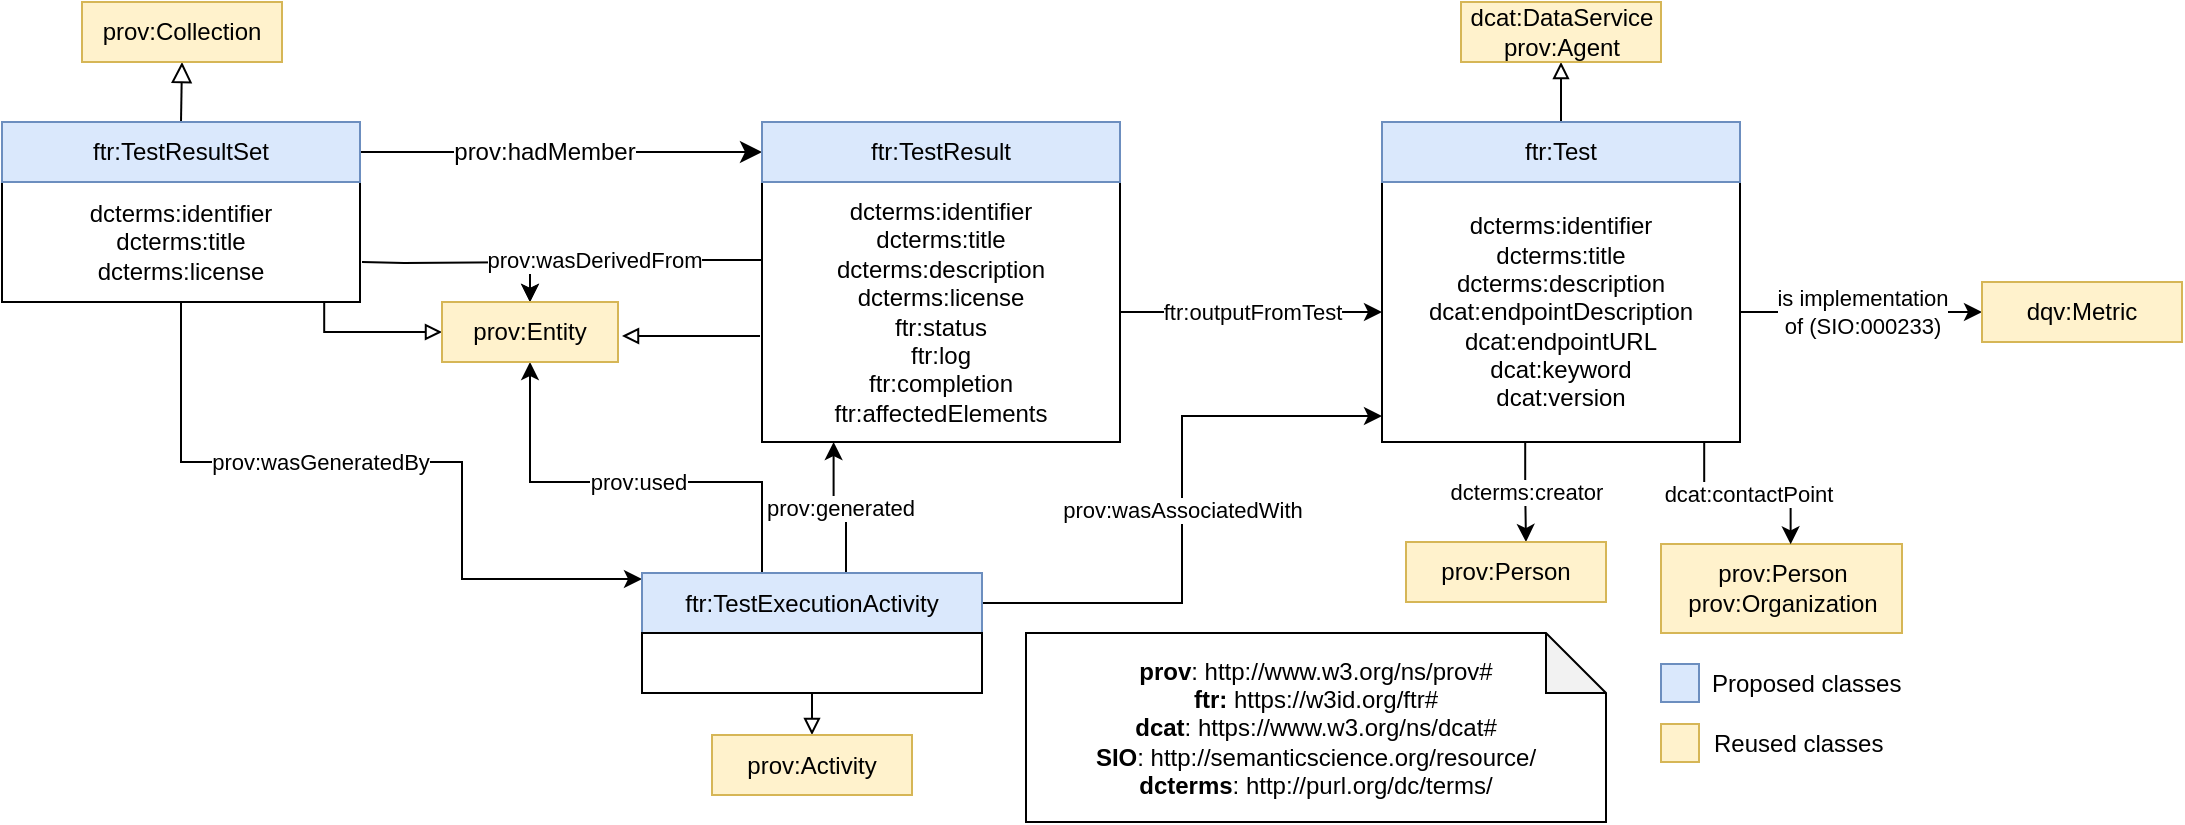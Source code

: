 <mxfile version="24.7.4">
  <diagram name="Page-1" id="vlnbumIxQ-X_5d-MInLh">
    <mxGraphModel dx="1235" dy="641" grid="1" gridSize="10" guides="1" tooltips="1" connect="1" arrows="1" fold="1" page="1" pageScale="1" pageWidth="850" pageHeight="1100" math="0" shadow="0">
      <root>
        <mxCell id="0" />
        <mxCell id="1" parent="0" />
        <mxCell id="vI-MFLkhHtfMaqCm2XP_-1" value="" style="endArrow=block;html=1;fontColor=#000099;exitX=0.5;exitY=0;exitDx=0;exitDy=0;endFill=0;entryX=0.5;entryY=1;entryDx=0;entryDy=0;endSize=8;arcSize=0;rounded=0;" parent="1" source="vI-MFLkhHtfMaqCm2XP_-10" target="vI-MFLkhHtfMaqCm2XP_-2" edge="1">
          <mxGeometry width="50" height="50" relative="1" as="geometry">
            <mxPoint x="-45" y="160" as="sourcePoint" />
            <mxPoint x="113.0" y="160" as="targetPoint" />
          </mxGeometry>
        </mxCell>
        <mxCell id="vI-MFLkhHtfMaqCm2XP_-2" value="prov:Collection" style="rounded=0;whiteSpace=wrap;html=1;snapToPoint=1;points=[[0.1,0],[0.2,0],[0.3,0],[0.4,0],[0.5,0],[0.6,0],[0.7,0],[0.8,0],[0.9,0],[0,0.1],[0,0.3],[0,0.5],[0,0.7],[0,0.9],[0.1,1],[0.2,1],[0.3,1],[0.4,1],[0.5,1],[0.6,1],[0.7,1],[0.8,1],[0.9,1],[1,0.1],[1,0.3],[1,0.5],[1,0.7],[1,0.9]];fillColor=#fff2cc;strokeColor=#d6b656;" parent="1" vertex="1">
          <mxGeometry x="180" y="140" width="100" height="30" as="geometry" />
        </mxCell>
        <mxCell id="vI-MFLkhHtfMaqCm2XP_-6" value="" style="endArrow=classic;html=1;exitX=1;exitY=0.5;exitDx=0;exitDy=0;entryX=0;entryY=0.5;entryDx=0;entryDy=0;endSize=8;arcSize=0;rounded=0;" parent="1" source="vI-MFLkhHtfMaqCm2XP_-10" target="vI-MFLkhHtfMaqCm2XP_-12" edge="1">
          <mxGeometry width="50" height="50" relative="1" as="geometry">
            <mxPoint x="210" y="308.33" as="sourcePoint" />
            <mxPoint x="422.0" y="308.33" as="targetPoint" />
          </mxGeometry>
        </mxCell>
        <mxCell id="vI-MFLkhHtfMaqCm2XP_-7" value="prov:hadMember" style="text;html=1;align=center;verticalAlign=middle;resizable=0;points=[];labelBackgroundColor=#ffffff;" parent="vI-MFLkhHtfMaqCm2XP_-6" vertex="1" connectable="0">
          <mxGeometry x="-0.127" relative="1" as="geometry">
            <mxPoint x="4.17" as="offset" />
          </mxGeometry>
        </mxCell>
        <mxCell id="vI-MFLkhHtfMaqCm2XP_-8" value="&lt;div&gt;&lt;b&gt;prov&lt;/b&gt;: http://www.w3.org/ns/prov#&lt;/div&gt;&lt;div&gt;&lt;b&gt;ftr:&lt;/b&gt; https://w3id.org/ftr#&lt;br&gt;&lt;b&gt;dcat&lt;/b&gt;: https://www.w3.org/ns/dcat#&lt;/div&gt;&lt;div&gt;&lt;b&gt;SIO&lt;/b&gt;: http://semanticscience.org/resource/&lt;br&gt;&lt;/div&gt;&lt;b&gt;dcterms&lt;/b&gt;: http://purl.org/dc/terms/" style="shape=note;whiteSpace=wrap;html=1;backgroundOutline=1;darkOpacity=0.05;" parent="1" vertex="1">
          <mxGeometry x="652" y="455.5" width="290" height="94.5" as="geometry" />
        </mxCell>
        <mxCell id="vI-MFLkhHtfMaqCm2XP_-19" value="prov:wasGeneratedBy" style="edgeStyle=orthogonalEdgeStyle;rounded=0;orthogonalLoop=1;jettySize=auto;html=1;exitX=0.5;exitY=1;exitDx=0;exitDy=0;entryX=0;entryY=0.1;entryDx=0;entryDy=0;" parent="1" source="vI-MFLkhHtfMaqCm2XP_-9" target="vI-MFLkhHtfMaqCm2XP_-18" edge="1">
          <mxGeometry x="-0.195" relative="1" as="geometry">
            <Array as="points">
              <mxPoint x="230" y="370" />
              <mxPoint x="370" y="370" />
              <mxPoint x="370" y="429" />
            </Array>
            <mxPoint x="1" as="offset" />
          </mxGeometry>
        </mxCell>
        <mxCell id="66F9Ok_NJKWJVduE16Qd-2" style="edgeStyle=orthogonalEdgeStyle;rounded=0;orthogonalLoop=1;jettySize=auto;html=1;entryX=0.5;entryY=0;entryDx=0;entryDy=0;" parent="1" target="vI-MFLkhHtfMaqCm2XP_-21" edge="1">
          <mxGeometry relative="1" as="geometry">
            <mxPoint x="320" y="270" as="sourcePoint" />
          </mxGeometry>
        </mxCell>
        <mxCell id="INFbx4mpfSpNGzioxswU-1" style="edgeStyle=orthogonalEdgeStyle;rounded=0;orthogonalLoop=1;jettySize=auto;html=1;exitX=0.9;exitY=1;exitDx=0;exitDy=0;entryX=0;entryY=0.5;entryDx=0;entryDy=0;endArrow=block;endFill=0;" parent="1" source="vI-MFLkhHtfMaqCm2XP_-9" target="vI-MFLkhHtfMaqCm2XP_-21" edge="1">
          <mxGeometry relative="1" as="geometry">
            <Array as="points">
              <mxPoint x="301" y="305" />
            </Array>
          </mxGeometry>
        </mxCell>
        <mxCell id="vI-MFLkhHtfMaqCm2XP_-9" value="dcterms:identifier&lt;br&gt;dcterms:title&lt;br&gt;dcterms:license" style="rounded=0;whiteSpace=wrap;html=1;snapToPoint=1;points=[[0.1,0],[0.2,0],[0.3,0],[0.4,0],[0.5,0],[0.6,0],[0.7,0],[0.8,0],[0.9,0],[0,0.1],[0,0.3],[0,0.5],[0,0.7],[0,0.9],[0.1,1],[0.2,1],[0.3,1],[0.4,1],[0.5,1],[0.6,1],[0.7,1],[0.8,1],[0.9,1],[1,0.1],[1,0.3],[1,0.5],[1,0.7],[1,0.9]];" parent="1" vertex="1">
          <mxGeometry x="140" y="230" width="179" height="60" as="geometry" />
        </mxCell>
        <mxCell id="vI-MFLkhHtfMaqCm2XP_-10" value="ftr:TestResultSet" style="rounded=0;whiteSpace=wrap;html=1;snapToPoint=1;points=[[0.1,0],[0.2,0],[0.3,0],[0.4,0],[0.5,0],[0.6,0],[0.7,0],[0.8,0],[0.9,0],[0,0.1],[0,0.3],[0,0.5],[0,0.7],[0,0.9],[0.1,1],[0.2,1],[0.3,1],[0.4,1],[0.5,1],[0.6,1],[0.7,1],[0.8,1],[0.9,1],[1,0.1],[1,0.3],[1,0.5],[1,0.7],[1,0.9]];fillColor=#dae8fc;strokeColor=#6c8ebf;" parent="1" vertex="1">
          <mxGeometry x="140" y="200.0" width="179" height="30" as="geometry" />
        </mxCell>
        <mxCell id="vI-MFLkhHtfMaqCm2XP_-23" value="prov:wasDerivedFrom" style="edgeStyle=orthogonalEdgeStyle;rounded=0;orthogonalLoop=1;jettySize=auto;html=1;exitX=0;exitY=0.3;exitDx=0;exitDy=0;entryX=0.5;entryY=0;entryDx=0;entryDy=0;" parent="1" source="vI-MFLkhHtfMaqCm2XP_-11" target="vI-MFLkhHtfMaqCm2XP_-21" edge="1">
          <mxGeometry x="0.233" relative="1" as="geometry">
            <mxPoint as="offset" />
          </mxGeometry>
        </mxCell>
        <mxCell id="66F9Ok_NJKWJVduE16Qd-5" style="edgeStyle=orthogonalEdgeStyle;rounded=0;orthogonalLoop=1;jettySize=auto;html=1;endArrow=block;endFill=0;" parent="1" edge="1">
          <mxGeometry relative="1" as="geometry">
            <mxPoint x="450" y="307" as="targetPoint" />
            <mxPoint x="519" y="307" as="sourcePoint" />
          </mxGeometry>
        </mxCell>
        <mxCell id="kvDZJOBvOlEZREq1dZEr-3" value="ftr:outputFromTest" style="edgeStyle=orthogonalEdgeStyle;rounded=0;orthogonalLoop=1;jettySize=auto;html=1;exitX=1;exitY=0.5;exitDx=0;exitDy=0;entryX=0;entryY=0.5;entryDx=0;entryDy=0;" parent="1" source="vI-MFLkhHtfMaqCm2XP_-11" target="kvDZJOBvOlEZREq1dZEr-1" edge="1">
          <mxGeometry relative="1" as="geometry" />
        </mxCell>
        <mxCell id="vI-MFLkhHtfMaqCm2XP_-11" value="dcterms:identifier&lt;br&gt;&lt;div&gt;dcterms:title&lt;br&gt;&lt;/div&gt;&lt;div&gt;dcterms:description&lt;/div&gt;&lt;div&gt;dcterms:license&lt;br&gt;&lt;/div&gt;ftr:status&lt;br&gt;ftr:log&lt;br&gt;ftr:completion&lt;br&gt;ftr:affectedElements" style="rounded=0;whiteSpace=wrap;html=1;snapToPoint=1;points=[[0.1,0],[0.2,0],[0.3,0],[0.4,0],[0.5,0],[0.6,0],[0.7,0],[0.8,0],[0.9,0],[0,0.1],[0,0.3],[0,0.5],[0,0.7],[0,0.9],[0.1,1],[0.2,1],[0.3,1],[0.4,1],[0.5,1],[0.6,1],[0.7,1],[0.8,1],[0.9,1],[1,0.1],[1,0.3],[1,0.5],[1,0.7],[1,0.9]];" parent="1" vertex="1">
          <mxGeometry x="520" y="230" width="179" height="130" as="geometry" />
        </mxCell>
        <mxCell id="vI-MFLkhHtfMaqCm2XP_-12" value="ftr:TestResult" style="rounded=0;whiteSpace=wrap;html=1;snapToPoint=1;points=[[0.1,0],[0.2,0],[0.3,0],[0.4,0],[0.5,0],[0.6,0],[0.7,0],[0.8,0],[0.9,0],[0,0.1],[0,0.3],[0,0.5],[0,0.7],[0,0.9],[0.1,1],[0.2,1],[0.3,1],[0.4,1],[0.5,1],[0.6,1],[0.7,1],[0.8,1],[0.9,1],[1,0.1],[1,0.3],[1,0.5],[1,0.7],[1,0.9]];fillColor=#dae8fc;strokeColor=#6c8ebf;" parent="1" vertex="1">
          <mxGeometry x="520" y="200.0" width="179" height="30" as="geometry" />
        </mxCell>
        <mxCell id="vI-MFLkhHtfMaqCm2XP_-22" value="prov:used" style="edgeStyle=orthogonalEdgeStyle;rounded=0;orthogonalLoop=1;jettySize=auto;html=1;" parent="1" target="vI-MFLkhHtfMaqCm2XP_-21" edge="1">
          <mxGeometry relative="1" as="geometry">
            <mxPoint x="520" y="420" as="sourcePoint" />
            <Array as="points">
              <mxPoint x="520" y="426" />
              <mxPoint x="520" y="380" />
              <mxPoint x="404" y="380" />
            </Array>
          </mxGeometry>
        </mxCell>
        <mxCell id="vI-MFLkhHtfMaqCm2XP_-25" style="edgeStyle=orthogonalEdgeStyle;rounded=0;orthogonalLoop=1;jettySize=auto;html=1;exitX=0.5;exitY=1;exitDx=0;exitDy=0;entryX=0.5;entryY=0;entryDx=0;entryDy=0;endArrow=block;endFill=0;" parent="1" source="vI-MFLkhHtfMaqCm2XP_-18" target="vI-MFLkhHtfMaqCm2XP_-24" edge="1">
          <mxGeometry relative="1" as="geometry" />
        </mxCell>
        <mxCell id="FSPFRzTR0VH7bheQd4Bt-5" value="prov:generated" style="edgeStyle=orthogonalEdgeStyle;rounded=0;orthogonalLoop=1;jettySize=auto;html=1;exitX=0.6;exitY=0;exitDx=0;exitDy=0;entryX=0.2;entryY=1;entryDx=0;entryDy=0;" edge="1" parent="1" source="vI-MFLkhHtfMaqCm2XP_-18" target="vI-MFLkhHtfMaqCm2XP_-11">
          <mxGeometry relative="1" as="geometry" />
        </mxCell>
        <mxCell id="FSPFRzTR0VH7bheQd4Bt-9" value="prov:wasAssociatedWith" style="edgeStyle=orthogonalEdgeStyle;rounded=0;orthogonalLoop=1;jettySize=auto;html=1;exitX=1;exitY=0.5;exitDx=0;exitDy=0;entryX=0;entryY=0.9;entryDx=0;entryDy=0;" edge="1" parent="1" source="vI-MFLkhHtfMaqCm2XP_-18" target="kvDZJOBvOlEZREq1dZEr-1">
          <mxGeometry relative="1" as="geometry" />
        </mxCell>
        <mxCell id="vI-MFLkhHtfMaqCm2XP_-18" value="ftr:TestExecutionActivity" style="rounded=0;whiteSpace=wrap;html=1;snapToPoint=1;points=[[0.1,0],[0.2,0],[0.3,0],[0.4,0],[0.5,0],[0.6,0],[0.7,0],[0.8,0],[0.9,0],[0,0.1],[0,0.3],[0,0.5],[0,0.7],[0,0.9],[0.1,1],[0.2,1],[0.3,1],[0.4,1],[0.5,1],[0.6,1],[0.7,1],[0.8,1],[0.9,1],[1,0.1],[1,0.3],[1,0.5],[1,0.7],[1,0.9]];fillColor=#dae8fc;strokeColor=#6c8ebf;" parent="1" vertex="1">
          <mxGeometry x="460" y="425.5" width="170" height="30" as="geometry" />
        </mxCell>
        <mxCell id="vI-MFLkhHtfMaqCm2XP_-21" value="prov:Entity" style="rounded=0;whiteSpace=wrap;html=1;snapToPoint=1;points=[[0.1,0],[0.2,0],[0.3,0],[0.4,0],[0.5,0],[0.6,0],[0.7,0],[0.8,0],[0.9,0],[0,0.1],[0,0.3],[0,0.5],[0,0.7],[0,0.9],[0.1,1],[0.2,1],[0.3,1],[0.4,1],[0.5,1],[0.6,1],[0.7,1],[0.8,1],[0.9,1],[1,0.1],[1,0.3],[1,0.5],[1,0.7],[1,0.9]];fillColor=#fff2cc;strokeColor=#d6b656;" parent="1" vertex="1">
          <mxGeometry x="360" y="290" width="88" height="30" as="geometry" />
        </mxCell>
        <mxCell id="vI-MFLkhHtfMaqCm2XP_-24" value="prov:Activity" style="rounded=0;whiteSpace=wrap;html=1;snapToPoint=1;points=[[0.1,0],[0.2,0],[0.3,0],[0.4,0],[0.5,0],[0.6,0],[0.7,0],[0.8,0],[0.9,0],[0,0.1],[0,0.3],[0,0.5],[0,0.7],[0,0.9],[0.1,1],[0.2,1],[0.3,1],[0.4,1],[0.5,1],[0.6,1],[0.7,1],[0.8,1],[0.9,1],[1,0.1],[1,0.3],[1,0.5],[1,0.7],[1,0.9]];fillColor=#fff2cc;strokeColor=#d6b656;" parent="1" vertex="1">
          <mxGeometry x="495" y="506.5" width="100" height="30" as="geometry" />
        </mxCell>
        <mxCell id="vI-MFLkhHtfMaqCm2XP_-26" value="" style="rounded=0;whiteSpace=wrap;html=1;snapToPoint=1;points=[[0.1,0],[0.2,0],[0.3,0],[0.4,0],[0.5,0],[0.6,0],[0.7,0],[0.8,0],[0.9,0],[0,0.1],[0,0.3],[0,0.5],[0,0.7],[0,0.9],[0.1,1],[0.2,1],[0.3,1],[0.4,1],[0.5,1],[0.6,1],[0.7,1],[0.8,1],[0.9,1],[1,0.1],[1,0.3],[1,0.5],[1,0.7],[1,0.9]];" parent="1" vertex="1">
          <mxGeometry x="460" y="455.5" width="170" height="30" as="geometry" />
        </mxCell>
        <mxCell id="66F9Ok_NJKWJVduE16Qd-6" value="" style="whiteSpace=wrap;html=1;aspect=fixed;fillColor=#dae8fc;strokeColor=#6c8ebf;" parent="1" vertex="1">
          <mxGeometry x="969.5" y="471" width="19" height="19" as="geometry" />
        </mxCell>
        <mxCell id="66F9Ok_NJKWJVduE16Qd-7" value="" style="whiteSpace=wrap;html=1;aspect=fixed;fillColor=#fff2cc;strokeColor=#d6b656;" parent="1" vertex="1">
          <mxGeometry x="969.5" y="501" width="19" height="19" as="geometry" />
        </mxCell>
        <mxCell id="66F9Ok_NJKWJVduE16Qd-8" value="Proposed classes " style="text;html=1;align=left;verticalAlign=middle;whiteSpace=wrap;rounded=0;" parent="1" vertex="1">
          <mxGeometry x="992.5" y="465.5" width="121" height="30" as="geometry" />
        </mxCell>
        <mxCell id="66F9Ok_NJKWJVduE16Qd-9" value="Reused classes" style="text;html=1;align=left;verticalAlign=middle;whiteSpace=wrap;rounded=0;" parent="1" vertex="1">
          <mxGeometry x="993.5" y="495.5" width="121" height="30" as="geometry" />
        </mxCell>
        <mxCell id="FSPFRzTR0VH7bheQd4Bt-7" value="&lt;div&gt;is implementation &lt;br&gt;of (SIO:000233)&lt;/div&gt;" style="edgeStyle=orthogonalEdgeStyle;rounded=0;orthogonalLoop=1;jettySize=auto;html=1;exitX=1;exitY=0.5;exitDx=0;exitDy=0;entryX=0;entryY=0.5;entryDx=0;entryDy=0;" edge="1" parent="1" source="kvDZJOBvOlEZREq1dZEr-1" target="FSPFRzTR0VH7bheQd4Bt-6">
          <mxGeometry relative="1" as="geometry" />
        </mxCell>
        <mxCell id="FSPFRzTR0VH7bheQd4Bt-13" value="dcterms:creator" style="edgeStyle=orthogonalEdgeStyle;rounded=0;orthogonalLoop=1;jettySize=auto;html=1;exitX=0.4;exitY=1;exitDx=0;exitDy=0;entryX=0.6;entryY=0;entryDx=0;entryDy=0;" edge="1" parent="1" source="kvDZJOBvOlEZREq1dZEr-1" target="FSPFRzTR0VH7bheQd4Bt-11">
          <mxGeometry relative="1" as="geometry" />
        </mxCell>
        <mxCell id="kvDZJOBvOlEZREq1dZEr-1" value="dcterms:identifier&lt;br&gt;dcterms:title&lt;br&gt;&lt;div&gt;dcterms:description&lt;/div&gt;&lt;div&gt;&lt;span style=&quot;font-size:12px;color:#000000;font-weight:normal;text-decoration:none;font-family:&#39;Arial&#39;;font-style:normal;text-decoration-skip-ink:none;&quot;&gt;dcat:endpointDescription&lt;/span&gt;&lt;/div&gt;&lt;div&gt;&lt;span style=&quot;font-size:12px;color:#000000;font-weight:normal;text-decoration:none;font-family:&#39;Arial&#39;;font-style:normal;text-decoration-skip-ink:none;&quot;&gt;dcat&lt;/span&gt;&lt;span style=&quot;font-size:12px;color:#000000;font-weight:normal;text-decoration:none;font-family:&#39;Arial&#39;;font-style:normal;text-decoration-skip-ink:none;&quot;&gt;:endpointURL&lt;/span&gt;&lt;/div&gt;&lt;div&gt;&lt;span style=&quot;font-size:12px;color:#000000;font-weight:normal;text-decoration:none;font-family:&#39;Arial&#39;;font-style:normal;text-decoration-skip-ink:none;&quot;&gt;dcat:keyword&lt;br&gt;&lt;/span&gt;&lt;/div&gt;&lt;div&gt;&lt;span style=&quot;font-size:12px;color:#000000;font-weight:normal;text-decoration:none;font-family:&#39;Arial&#39;;font-style:normal;text-decoration-skip-ink:none;&quot;&gt;dcat:version&lt;br&gt;&lt;/span&gt;&lt;/div&gt;" style="rounded=0;whiteSpace=wrap;html=1;snapToPoint=1;points=[[0.1,0],[0.2,0],[0.3,0],[0.4,0],[0.5,0],[0.6,0],[0.7,0],[0.8,0],[0.9,0],[0,0.1],[0,0.3],[0,0.5],[0,0.7],[0,0.9],[0.1,1],[0.2,1],[0.3,1],[0.4,1],[0.5,1],[0.6,1],[0.7,1],[0.8,1],[0.9,1],[1,0.1],[1,0.3],[1,0.5],[1,0.7],[1,0.9]];" parent="1" vertex="1">
          <mxGeometry x="830" y="230" width="179" height="130" as="geometry" />
        </mxCell>
        <mxCell id="FSPFRzTR0VH7bheQd4Bt-3" style="edgeStyle=orthogonalEdgeStyle;rounded=0;orthogonalLoop=1;jettySize=auto;html=1;exitX=0.5;exitY=0;exitDx=0;exitDy=0;entryX=0.5;entryY=1;entryDx=0;entryDy=0;endArrow=block;endFill=0;" edge="1" parent="1" source="kvDZJOBvOlEZREq1dZEr-2" target="FSPFRzTR0VH7bheQd4Bt-1">
          <mxGeometry relative="1" as="geometry" />
        </mxCell>
        <mxCell id="kvDZJOBvOlEZREq1dZEr-2" value="ftr:Test" style="rounded=0;whiteSpace=wrap;html=1;snapToPoint=1;points=[[0.1,0],[0.2,0],[0.3,0],[0.4,0],[0.5,0],[0.6,0],[0.7,0],[0.8,0],[0.9,0],[0,0.1],[0,0.3],[0,0.5],[0,0.7],[0,0.9],[0.1,1],[0.2,1],[0.3,1],[0.4,1],[0.5,1],[0.6,1],[0.7,1],[0.8,1],[0.9,1],[1,0.1],[1,0.3],[1,0.5],[1,0.7],[1,0.9]];fillColor=#dae8fc;strokeColor=#6c8ebf;" parent="1" vertex="1">
          <mxGeometry x="830" y="200.0" width="179" height="30" as="geometry" />
        </mxCell>
        <mxCell id="FSPFRzTR0VH7bheQd4Bt-1" value="&lt;div&gt;dcat:DataService&lt;/div&gt;&lt;div&gt;prov:Agent&lt;/div&gt;" style="rounded=0;whiteSpace=wrap;html=1;snapToPoint=1;points=[[0.1,0],[0.2,0],[0.3,0],[0.4,0],[0.5,0],[0.6,0],[0.7,0],[0.8,0],[0.9,0],[0,0.1],[0,0.3],[0,0.5],[0,0.7],[0,0.9],[0.1,1],[0.2,1],[0.3,1],[0.4,1],[0.5,1],[0.6,1],[0.7,1],[0.8,1],[0.9,1],[1,0.1],[1,0.3],[1,0.5],[1,0.7],[1,0.9]];fillColor=#fff2cc;strokeColor=#d6b656;" vertex="1" parent="1">
          <mxGeometry x="869.5" y="140" width="100" height="30" as="geometry" />
        </mxCell>
        <mxCell id="FSPFRzTR0VH7bheQd4Bt-6" value="dqv:Metric" style="rounded=0;whiteSpace=wrap;html=1;snapToPoint=1;points=[[0.1,0],[0.2,0],[0.3,0],[0.4,0],[0.5,0],[0.6,0],[0.7,0],[0.8,0],[0.9,0],[0,0.1],[0,0.3],[0,0.5],[0,0.7],[0,0.9],[0.1,1],[0.2,1],[0.3,1],[0.4,1],[0.5,1],[0.6,1],[0.7,1],[0.8,1],[0.9,1],[1,0.1],[1,0.3],[1,0.5],[1,0.7],[1,0.9]];fillColor=#fff2cc;strokeColor=#d6b656;" vertex="1" parent="1">
          <mxGeometry x="1130" y="280" width="100" height="30" as="geometry" />
        </mxCell>
        <mxCell id="FSPFRzTR0VH7bheQd4Bt-11" value="prov:Person" style="rounded=0;whiteSpace=wrap;html=1;snapToPoint=1;points=[[0.1,0],[0.2,0],[0.3,0],[0.4,0],[0.5,0],[0.6,0],[0.7,0],[0.8,0],[0.9,0],[0,0.1],[0,0.3],[0,0.5],[0,0.7],[0,0.9],[0.1,1],[0.2,1],[0.3,1],[0.4,1],[0.5,1],[0.6,1],[0.7,1],[0.8,1],[0.9,1],[1,0.1],[1,0.3],[1,0.5],[1,0.7],[1,0.9]];fillColor=#fff2cc;strokeColor=#d6b656;" vertex="1" parent="1">
          <mxGeometry x="842" y="410" width="100" height="30" as="geometry" />
        </mxCell>
        <mxCell id="FSPFRzTR0VH7bheQd4Bt-12" value="prov:Person&lt;br&gt;prov:Organization" style="rounded=0;whiteSpace=wrap;html=1;snapToPoint=1;points=[[0.1,0],[0.2,0],[0.3,0],[0.4,0],[0.5,0],[0.6,0],[0.7,0],[0.8,0],[0.9,0],[0,0.1],[0,0.3],[0,0.5],[0,0.7],[0,0.9],[0.1,1],[0.2,1],[0.3,1],[0.4,1],[0.5,1],[0.6,1],[0.7,1],[0.8,1],[0.9,1],[1,0.1],[1,0.3],[1,0.5],[1,0.7],[1,0.9]];fillColor=#fff2cc;strokeColor=#d6b656;" vertex="1" parent="1">
          <mxGeometry x="969.5" y="411" width="120.5" height="44.5" as="geometry" />
        </mxCell>
        <mxCell id="FSPFRzTR0VH7bheQd4Bt-15" value="dcat:contactPoint" style="edgeStyle=orthogonalEdgeStyle;rounded=0;orthogonalLoop=1;jettySize=auto;html=1;exitX=0.9;exitY=1;exitDx=0;exitDy=0;entryX=0.538;entryY=0.004;entryDx=0;entryDy=0;entryPerimeter=0;" edge="1" parent="1" source="kvDZJOBvOlEZREq1dZEr-1" target="FSPFRzTR0VH7bheQd4Bt-12">
          <mxGeometry relative="1" as="geometry" />
        </mxCell>
      </root>
    </mxGraphModel>
  </diagram>
</mxfile>
